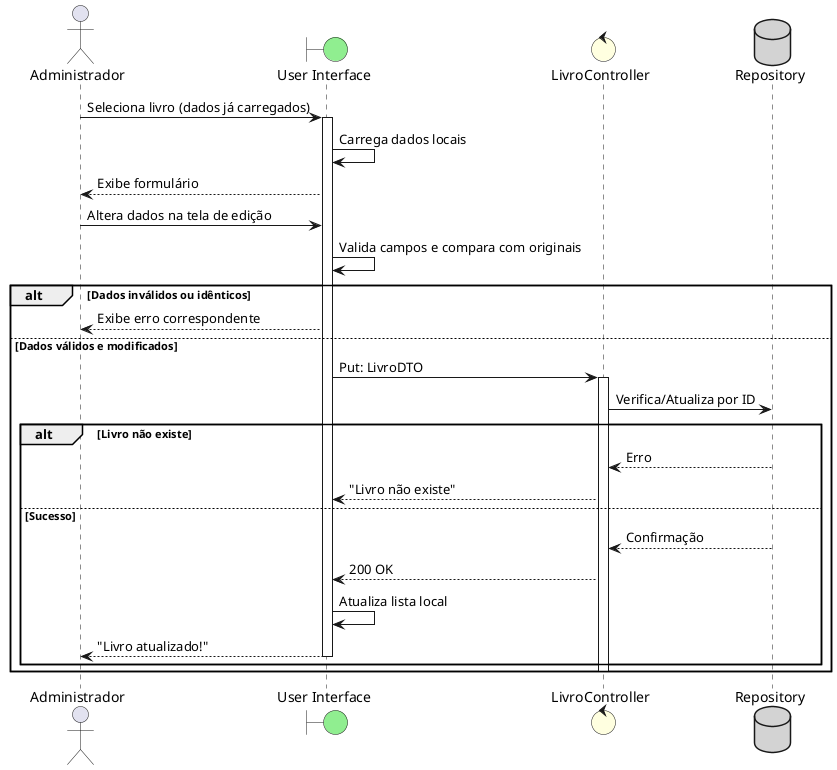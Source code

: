 @startuml "Editar livros (versão simplificada)"
actor "Administrador" as adm
boundary "User Interface" as Ui #LightGreen
control "LivroController" as controller_service #LightYellow
database "Repository" as db #LightGray

adm -> Ui: Seleciona livro (dados já carregados)

activate Ui
Ui -> Ui: Carrega dados locais

Ui --> adm: Exibe formulário

adm -> Ui: Altera dados na tela de edição
Ui -> Ui: Valida campos e compara com originais

alt Dados inválidos ou idênticos
    Ui --> adm: Exibe erro correspondente
else Dados válidos e modificados
    Ui -> controller_service: Put: LivroDTO
    activate controller_service

    controller_service -> db: Verifica/Atualiza por ID
    alt Livro não existe
        db --> controller_service: Erro
        controller_service --> Ui: "Livro não existe"
    else Sucesso
        db --> controller_service: Confirmação
        controller_service --> Ui: 200 OK

        Ui -> Ui: Atualiza lista local
        
        Ui --> adm: "Livro atualizado!"
        deactivate Ui
        
    end

    deactivate controller_service
end
@enduml